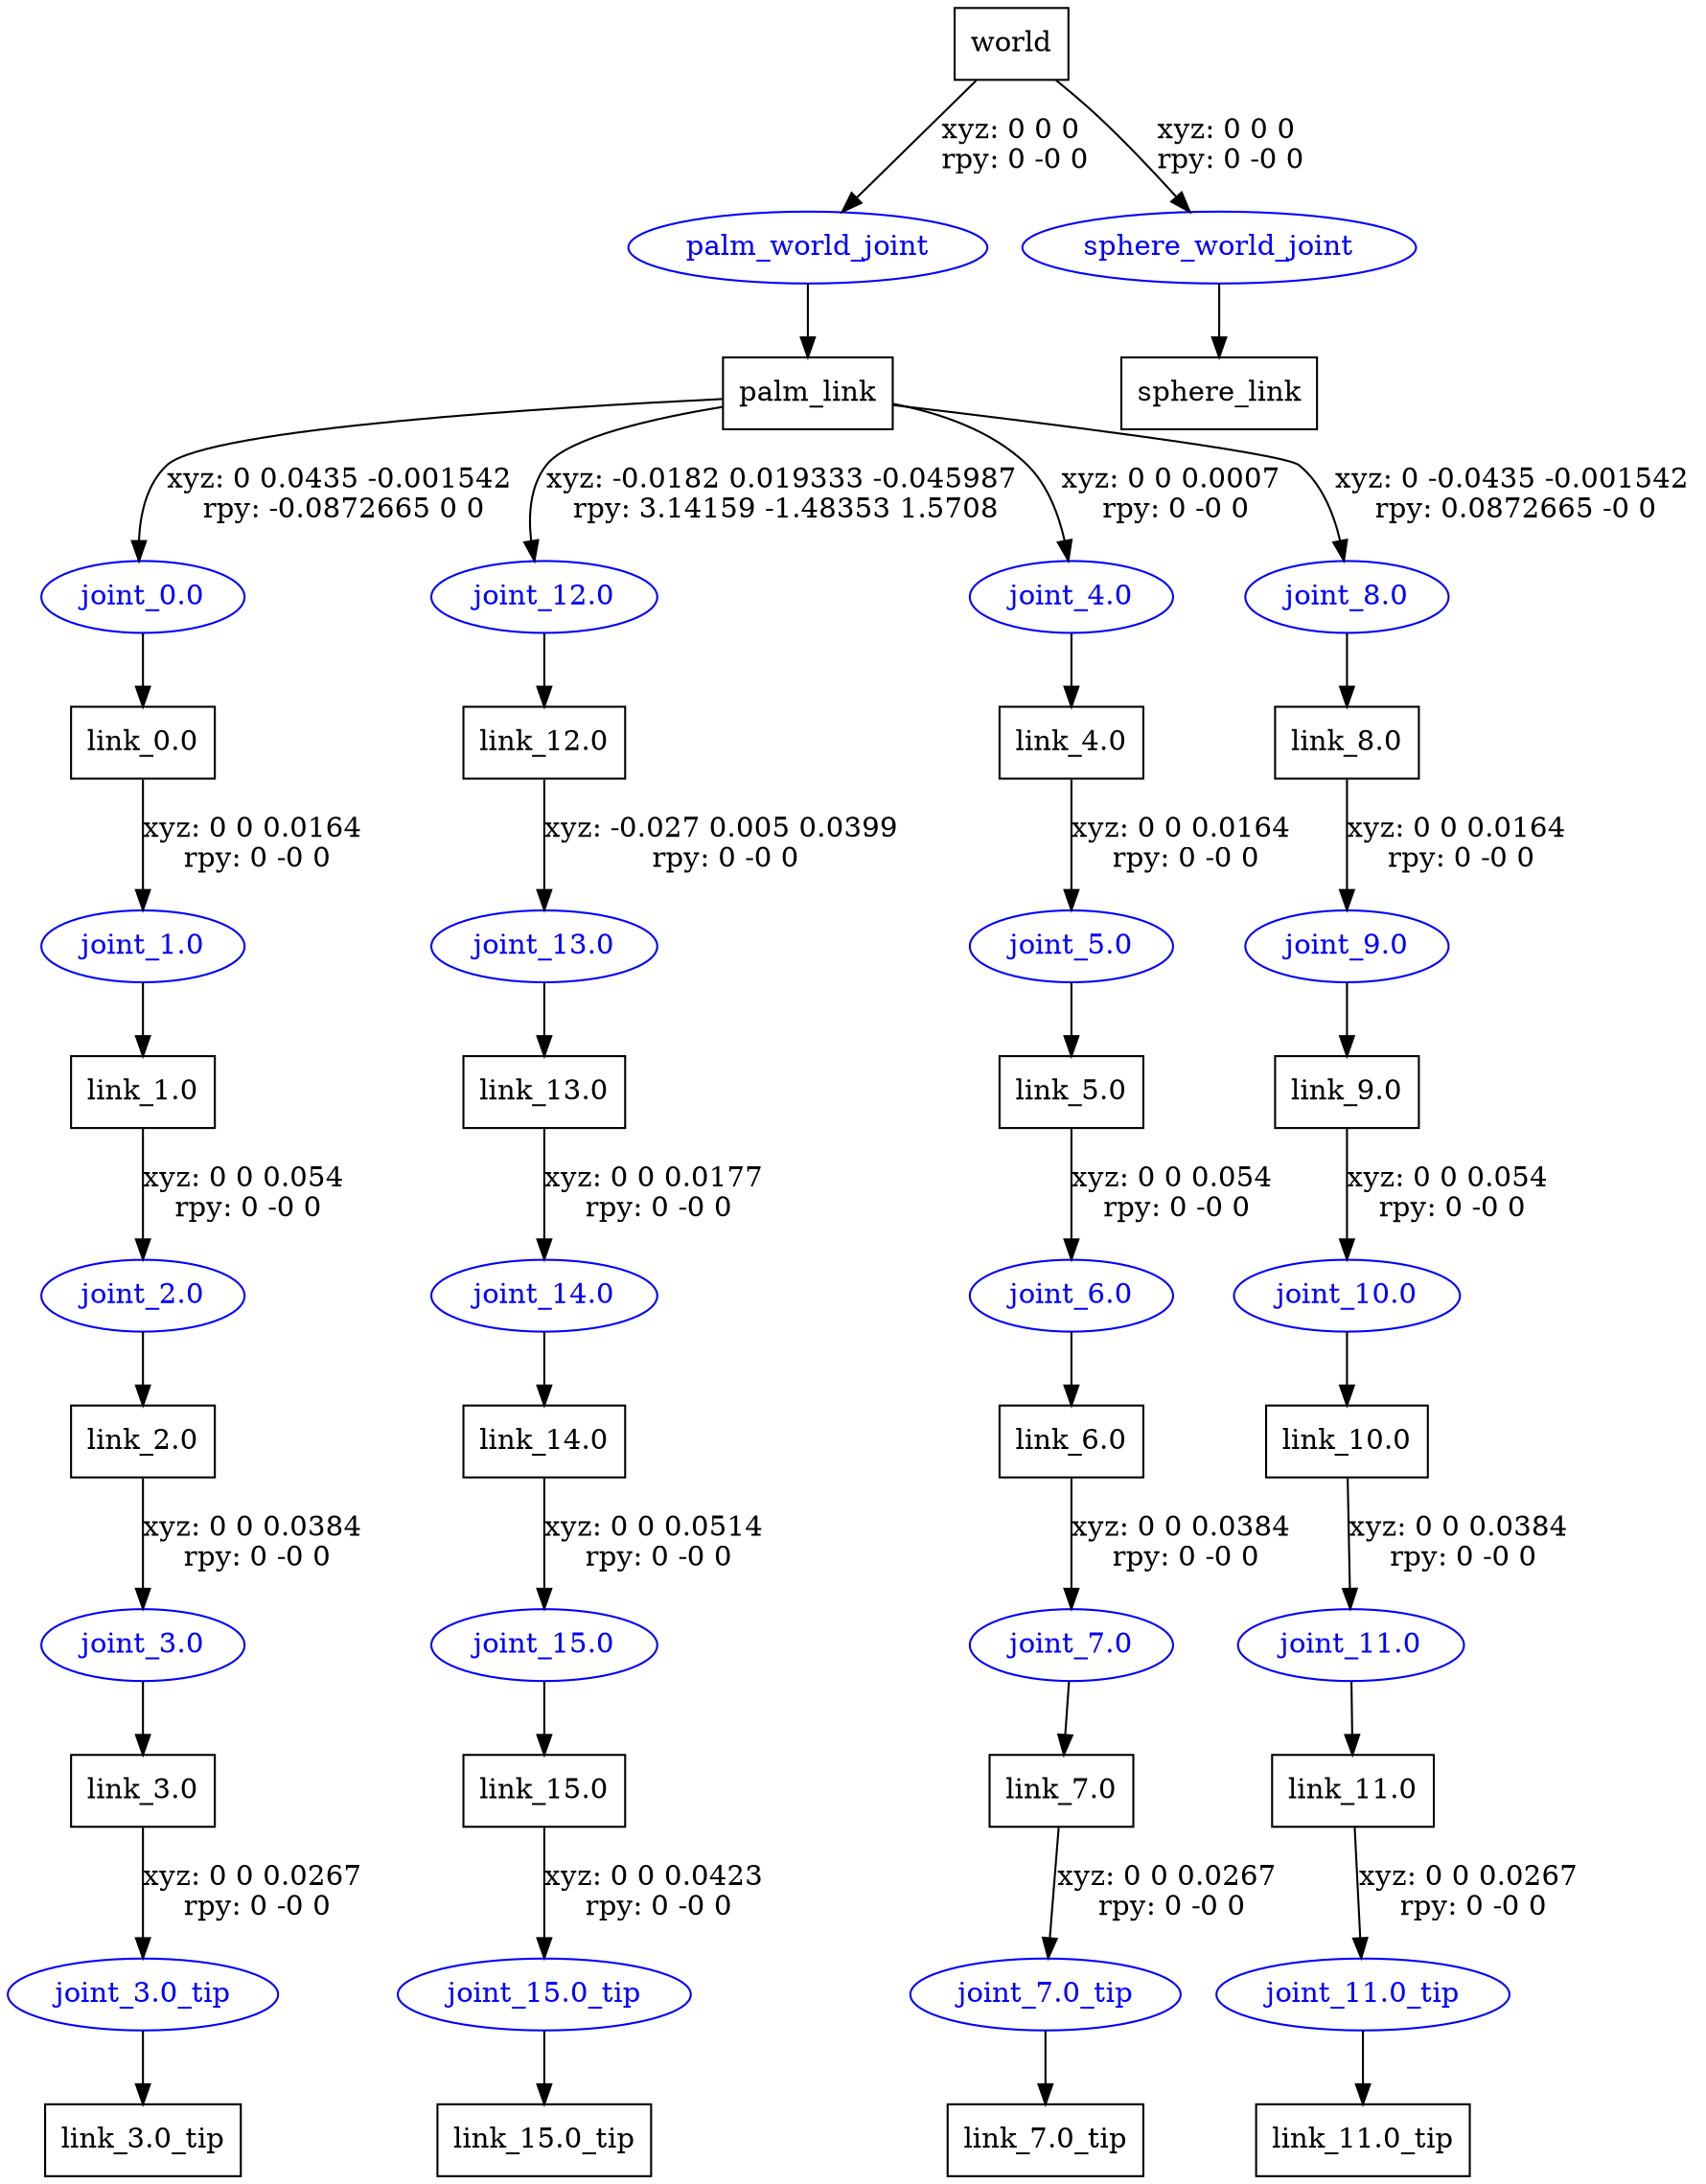 digraph G {
node [shape=box];
"world" [label="world"];
"palm_link" [label="palm_link"];
"link_0.0" [label="link_0.0"];
"link_1.0" [label="link_1.0"];
"link_2.0" [label="link_2.0"];
"link_3.0" [label="link_3.0"];
"link_3.0_tip" [label="link_3.0_tip"];
"link_12.0" [label="link_12.0"];
"link_13.0" [label="link_13.0"];
"link_14.0" [label="link_14.0"];
"link_15.0" [label="link_15.0"];
"link_15.0_tip" [label="link_15.0_tip"];
"link_4.0" [label="link_4.0"];
"link_5.0" [label="link_5.0"];
"link_6.0" [label="link_6.0"];
"link_7.0" [label="link_7.0"];
"link_7.0_tip" [label="link_7.0_tip"];
"link_8.0" [label="link_8.0"];
"link_9.0" [label="link_9.0"];
"link_10.0" [label="link_10.0"];
"link_11.0" [label="link_11.0"];
"link_11.0_tip" [label="link_11.0_tip"];
"sphere_link" [label="sphere_link"];
node [shape=ellipse, color=blue, fontcolor=blue];
"world" -> "palm_world_joint" [label="xyz: 0 0 0 \nrpy: 0 -0 0"]
"palm_world_joint" -> "palm_link"
"palm_link" -> "joint_0.0" [label="xyz: 0 0.0435 -0.001542 \nrpy: -0.0872665 0 0"]
"joint_0.0" -> "link_0.0"
"link_0.0" -> "joint_1.0" [label="xyz: 0 0 0.0164 \nrpy: 0 -0 0"]
"joint_1.0" -> "link_1.0"
"link_1.0" -> "joint_2.0" [label="xyz: 0 0 0.054 \nrpy: 0 -0 0"]
"joint_2.0" -> "link_2.0"
"link_2.0" -> "joint_3.0" [label="xyz: 0 0 0.0384 \nrpy: 0 -0 0"]
"joint_3.0" -> "link_3.0"
"link_3.0" -> "joint_3.0_tip" [label="xyz: 0 0 0.0267 \nrpy: 0 -0 0"]
"joint_3.0_tip" -> "link_3.0_tip"
"palm_link" -> "joint_12.0" [label="xyz: -0.0182 0.019333 -0.045987 \nrpy: 3.14159 -1.48353 1.5708"]
"joint_12.0" -> "link_12.0"
"link_12.0" -> "joint_13.0" [label="xyz: -0.027 0.005 0.0399 \nrpy: 0 -0 0"]
"joint_13.0" -> "link_13.0"
"link_13.0" -> "joint_14.0" [label="xyz: 0 0 0.0177 \nrpy: 0 -0 0"]
"joint_14.0" -> "link_14.0"
"link_14.0" -> "joint_15.0" [label="xyz: 0 0 0.0514 \nrpy: 0 -0 0"]
"joint_15.0" -> "link_15.0"
"link_15.0" -> "joint_15.0_tip" [label="xyz: 0 0 0.0423 \nrpy: 0 -0 0"]
"joint_15.0_tip" -> "link_15.0_tip"
"palm_link" -> "joint_4.0" [label="xyz: 0 0 0.0007 \nrpy: 0 -0 0"]
"joint_4.0" -> "link_4.0"
"link_4.0" -> "joint_5.0" [label="xyz: 0 0 0.0164 \nrpy: 0 -0 0"]
"joint_5.0" -> "link_5.0"
"link_5.0" -> "joint_6.0" [label="xyz: 0 0 0.054 \nrpy: 0 -0 0"]
"joint_6.0" -> "link_6.0"
"link_6.0" -> "joint_7.0" [label="xyz: 0 0 0.0384 \nrpy: 0 -0 0"]
"joint_7.0" -> "link_7.0"
"link_7.0" -> "joint_7.0_tip" [label="xyz: 0 0 0.0267 \nrpy: 0 -0 0"]
"joint_7.0_tip" -> "link_7.0_tip"
"palm_link" -> "joint_8.0" [label="xyz: 0 -0.0435 -0.001542 \nrpy: 0.0872665 -0 0"]
"joint_8.0" -> "link_8.0"
"link_8.0" -> "joint_9.0" [label="xyz: 0 0 0.0164 \nrpy: 0 -0 0"]
"joint_9.0" -> "link_9.0"
"link_9.0" -> "joint_10.0" [label="xyz: 0 0 0.054 \nrpy: 0 -0 0"]
"joint_10.0" -> "link_10.0"
"link_10.0" -> "joint_11.0" [label="xyz: 0 0 0.0384 \nrpy: 0 -0 0"]
"joint_11.0" -> "link_11.0"
"link_11.0" -> "joint_11.0_tip" [label="xyz: 0 0 0.0267 \nrpy: 0 -0 0"]
"joint_11.0_tip" -> "link_11.0_tip"
"world" -> "sphere_world_joint" [label="xyz: 0 0 0 \nrpy: 0 -0 0"]
"sphere_world_joint" -> "sphere_link"
}
